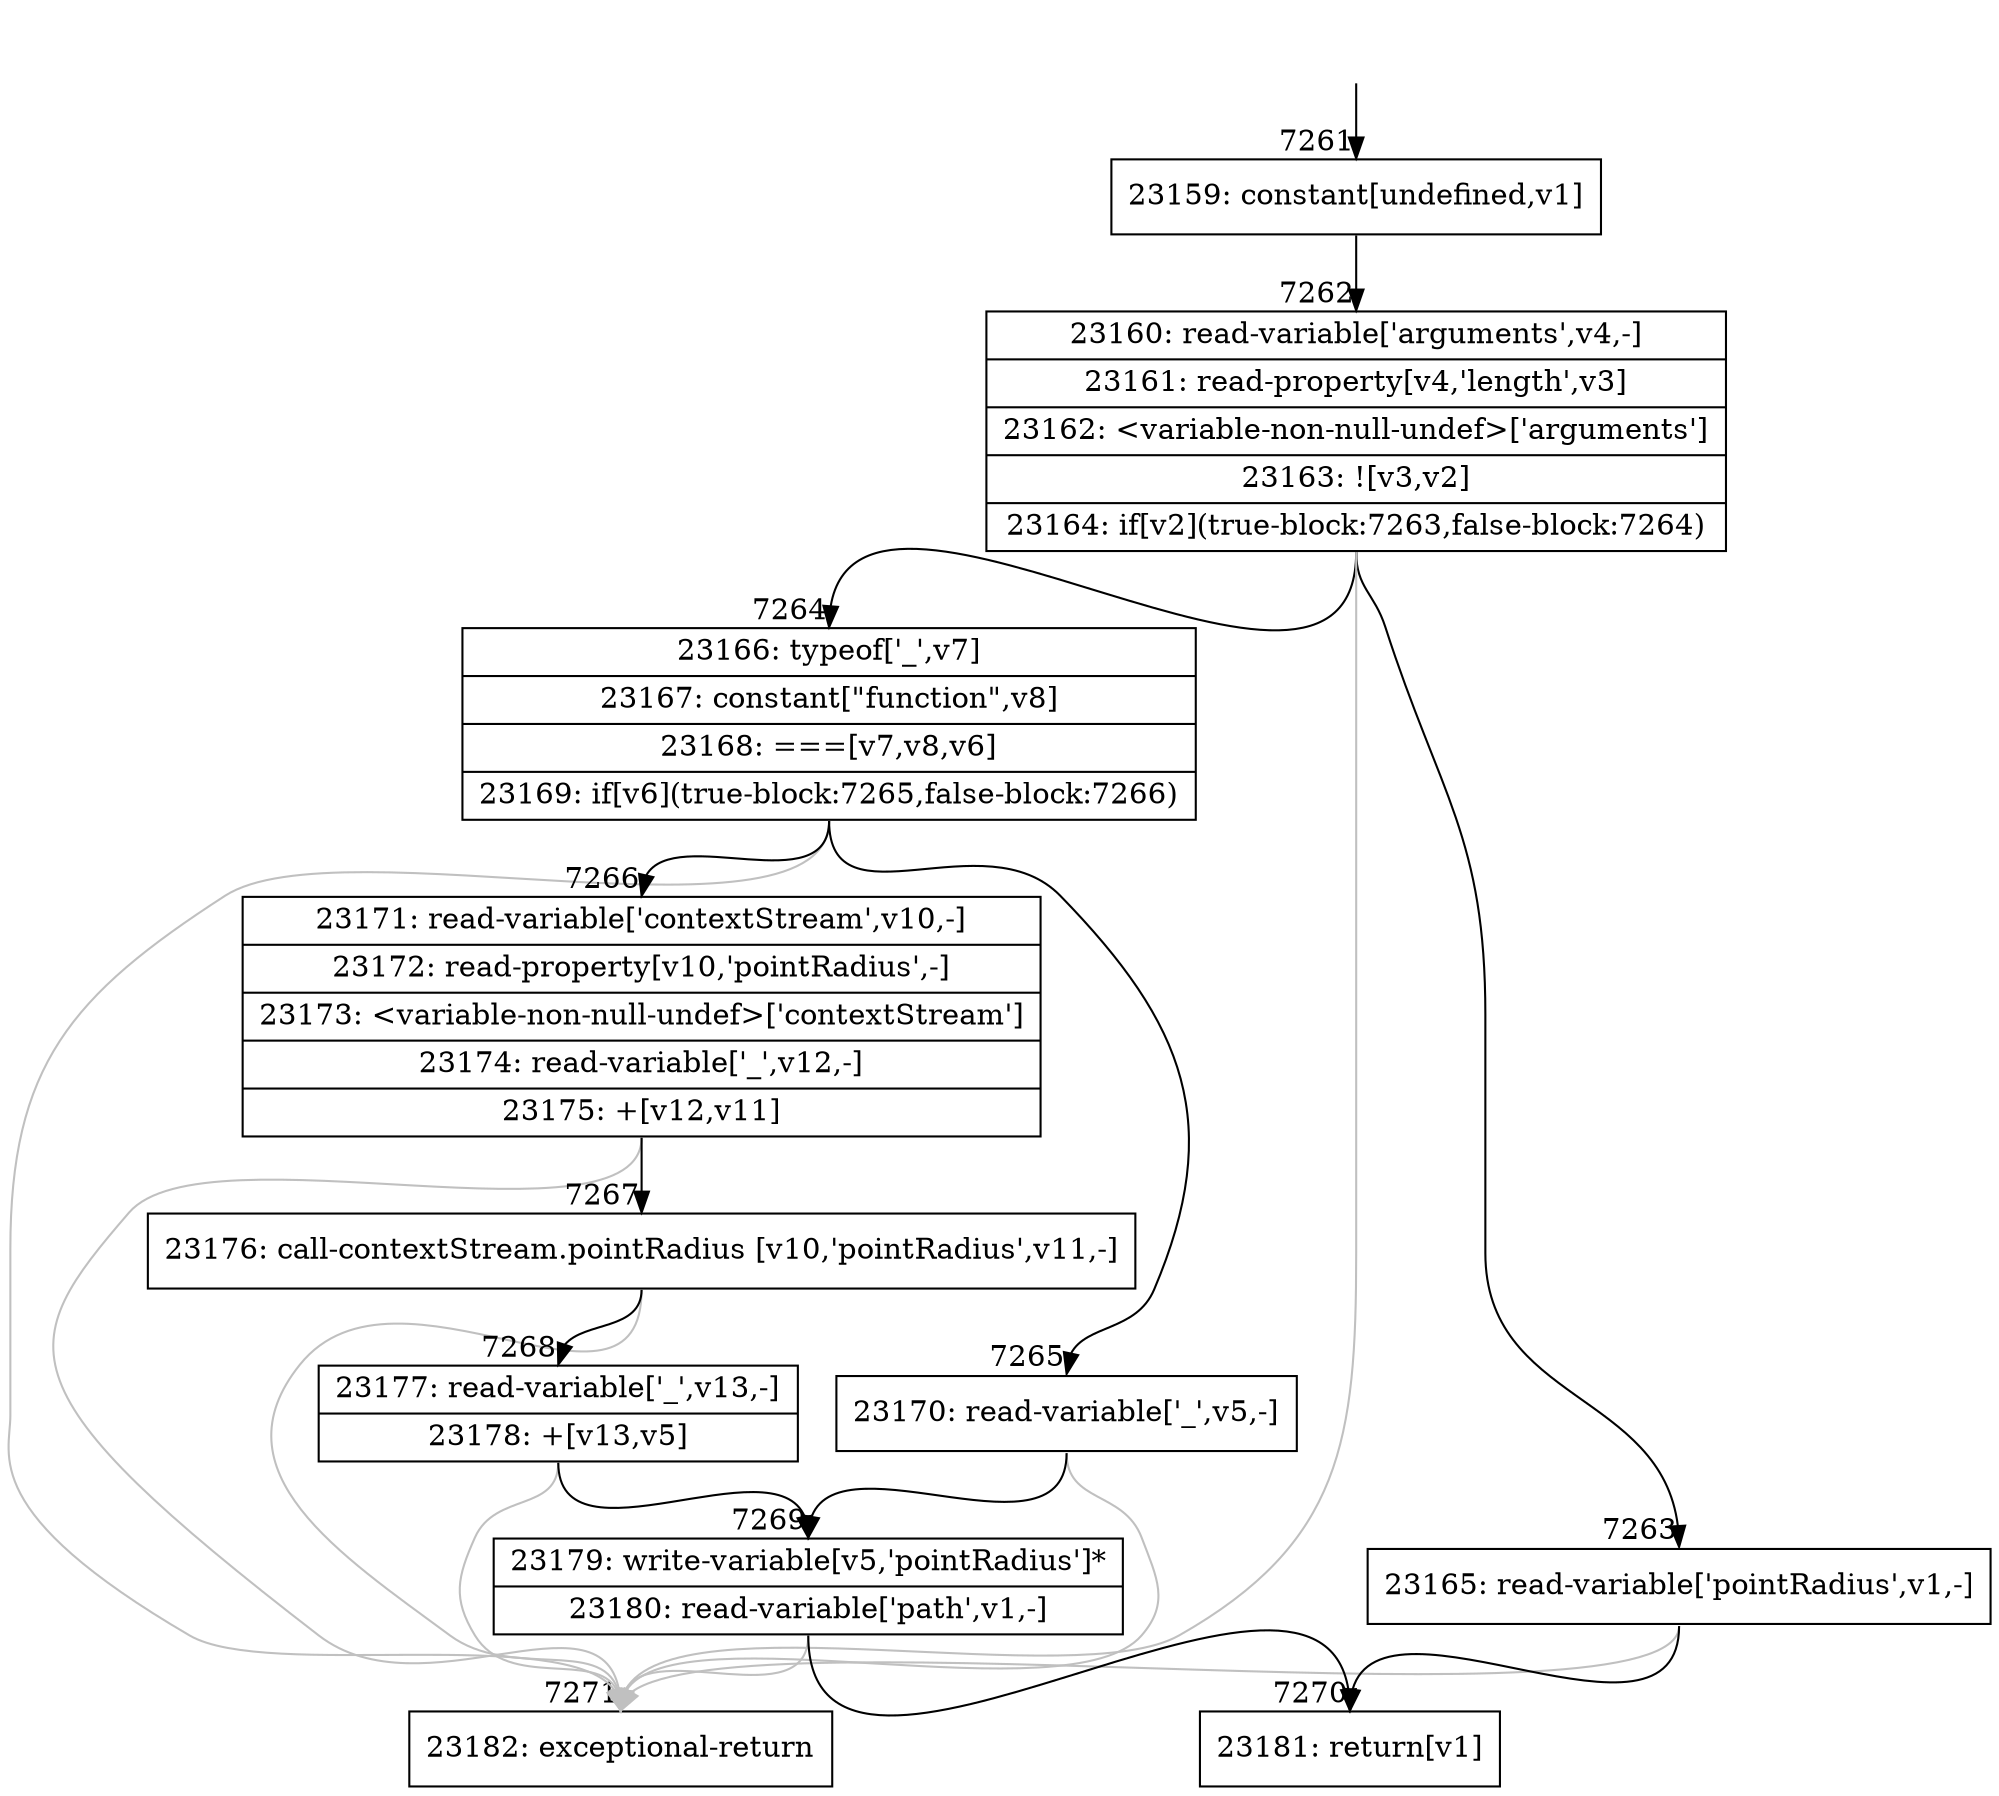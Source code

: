 digraph {
rankdir="TD"
BB_entry671[shape=none,label=""];
BB_entry671 -> BB7261 [tailport=s, headport=n, headlabel="    7261"]
BB7261 [shape=record label="{23159: constant[undefined,v1]}" ] 
BB7261 -> BB7262 [tailport=s, headport=n, headlabel="      7262"]
BB7262 [shape=record label="{23160: read-variable['arguments',v4,-]|23161: read-property[v4,'length',v3]|23162: \<variable-non-null-undef\>['arguments']|23163: ![v3,v2]|23164: if[v2](true-block:7263,false-block:7264)}" ] 
BB7262 -> BB7263 [tailport=s, headport=n, headlabel="      7263"]
BB7262 -> BB7264 [tailport=s, headport=n, headlabel="      7264"]
BB7262 -> BB7271 [tailport=s, headport=n, color=gray, headlabel="      7271"]
BB7263 [shape=record label="{23165: read-variable['pointRadius',v1,-]}" ] 
BB7263 -> BB7270 [tailport=s, headport=n, headlabel="      7270"]
BB7263 -> BB7271 [tailport=s, headport=n, color=gray]
BB7264 [shape=record label="{23166: typeof['_',v7]|23167: constant[\"function\",v8]|23168: ===[v7,v8,v6]|23169: if[v6](true-block:7265,false-block:7266)}" ] 
BB7264 -> BB7265 [tailport=s, headport=n, headlabel="      7265"]
BB7264 -> BB7266 [tailport=s, headport=n, headlabel="      7266"]
BB7264 -> BB7271 [tailport=s, headport=n, color=gray]
BB7265 [shape=record label="{23170: read-variable['_',v5,-]}" ] 
BB7265 -> BB7269 [tailport=s, headport=n, headlabel="      7269"]
BB7265 -> BB7271 [tailport=s, headport=n, color=gray]
BB7266 [shape=record label="{23171: read-variable['contextStream',v10,-]|23172: read-property[v10,'pointRadius',-]|23173: \<variable-non-null-undef\>['contextStream']|23174: read-variable['_',v12,-]|23175: +[v12,v11]}" ] 
BB7266 -> BB7267 [tailport=s, headport=n, headlabel="      7267"]
BB7266 -> BB7271 [tailport=s, headport=n, color=gray]
BB7267 [shape=record label="{23176: call-contextStream.pointRadius [v10,'pointRadius',v11,-]}" ] 
BB7267 -> BB7268 [tailport=s, headport=n, headlabel="      7268"]
BB7267 -> BB7271 [tailport=s, headport=n, color=gray]
BB7268 [shape=record label="{23177: read-variable['_',v13,-]|23178: +[v13,v5]}" ] 
BB7268 -> BB7269 [tailport=s, headport=n]
BB7268 -> BB7271 [tailport=s, headport=n, color=gray]
BB7269 [shape=record label="{23179: write-variable[v5,'pointRadius']*|23180: read-variable['path',v1,-]}" ] 
BB7269 -> BB7270 [tailport=s, headport=n]
BB7269 -> BB7271 [tailport=s, headport=n, color=gray]
BB7270 [shape=record label="{23181: return[v1]}" ] 
BB7271 [shape=record label="{23182: exceptional-return}" ] 
//#$~ 4231
}
